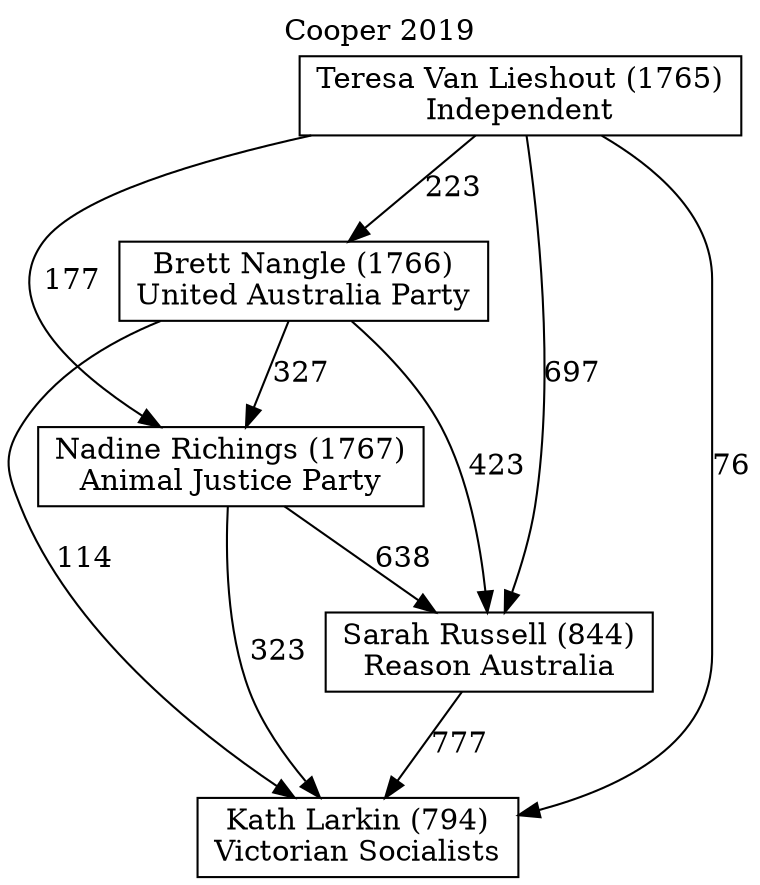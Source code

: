 // House preference flow
digraph "Kath Larkin (794)_Cooper_2019" {
	graph [label="Cooper 2019" labelloc=t mclimit=2]
	node [shape=box]
	"Kath Larkin (794)" [label="Kath Larkin (794)
Victorian Socialists"]
	"Sarah Russell (844)" [label="Sarah Russell (844)
Reason Australia"]
	"Nadine Richings (1767)" [label="Nadine Richings (1767)
Animal Justice Party"]
	"Brett Nangle (1766)" [label="Brett Nangle (1766)
United Australia Party"]
	"Teresa Van Lieshout (1765)" [label="Teresa Van Lieshout (1765)
Independent"]
	"Sarah Russell (844)" -> "Kath Larkin (794)" [label=777]
	"Nadine Richings (1767)" -> "Sarah Russell (844)" [label=638]
	"Brett Nangle (1766)" -> "Nadine Richings (1767)" [label=327]
	"Teresa Van Lieshout (1765)" -> "Brett Nangle (1766)" [label=223]
	"Nadine Richings (1767)" -> "Kath Larkin (794)" [label=323]
	"Brett Nangle (1766)" -> "Kath Larkin (794)" [label=114]
	"Teresa Van Lieshout (1765)" -> "Kath Larkin (794)" [label=76]
	"Teresa Van Lieshout (1765)" -> "Nadine Richings (1767)" [label=177]
	"Brett Nangle (1766)" -> "Sarah Russell (844)" [label=423]
	"Teresa Van Lieshout (1765)" -> "Sarah Russell (844)" [label=697]
}
